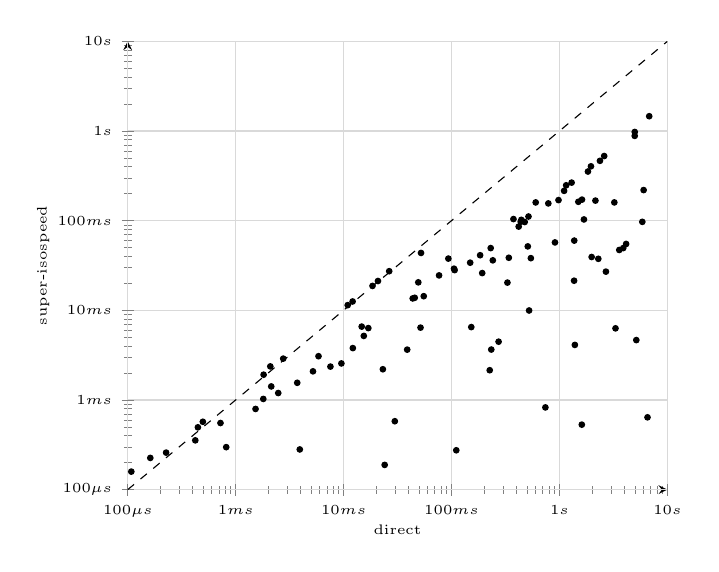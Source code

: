 \begin{tikzpicture}
\begin{axis}[
	font = \tiny,
	axis lines = left,
	axis lines = left,
	grid = major,
	grid style = {draw=gray!30},
	xmode = log,
	ymode = log,
	ymin = 0.1,
	ymax = 10000,
	xmin = 0.1,
	xmax = 10000,
	xlabel = {direct},
	ylabel = {super-isospeed},
	label shift = {-6pt},
	% log ticks with fixed point,
	xtick = {0.1, 1, 10, 100, 1000, 10000, 100000, 1000000, 10000000},
	ytick = {0.1, 1, 10, 100, 1000, 10000, 100000, 1000000, 10000000},
	xticklabels = \empty,
	yticklabels = \empty,
	extra x ticks = {0.1, 1, 10, 100, 1000, 10000, 60000, 600000, 1800000, 3600000},
	extra x tick labels = {$100 {\mu}s$, $1 ms$, $10 ms$, $100 ms$, $1 s$, $10 s$, $1 m.$, $10 m.$, $30 m.$, $1 h$},
	extra y ticks = {0.1, 1, 10, 100, 1000, 10000, 60000, 600000, 1800000, 3600000},
	extra y tick labels = {$100 {\mu}s$, $1 ms$, $10 ms$, $100 ms$, $1 s$, $10 s$, $1 m.$, $10 m.$, $30 m.$, $1 h$},
]
	\addplot [only marks, mark size=1pt] coordinates {
		(7.556, 2.359)
		(1619.26, 171.695)
		(339.77, 38.589)
		(3.931, 0.281)
		(1688.03, 103.219)
		(9.552, 2.558)
		(1.53, 0.795)
		(0.818, 0.298)
		(419.467, 85.917)
		(1105.284, 215.107)
		(375.216, 104.224)
		(1367.645, 21.407)
		(55.341, 14.381)
		(0.227, 0.259)
		(0.724, 0.554)
		(10.927, 11.431)
		(3.722, 1.556)
		(5.861, 3.08)
		(2.762, 2.894)
		(14.729, 6.585)
		(20.834, 21.239)
		(12.192, 3.793)
		(273.139, 4.472)
		(105.489, 29.163)
		(184.238, 41.184)
		(4986.593, 882.835)
		(226.123, 2.149)
		(233.74, 3.655)
		(980.695, 169.656)
		(24.048, 0.189)
		(509.357, 51.658)
		(1612.218, 0.531)
		(5.208, 2.088)
		(52.212, 43.676)
		(329.828, 20.393)
		(2.138, 1.417)
		(6028.6, 219.434)
		(1989.119, 39.358)
		(543.753, 38.205)
		(110.77, 0.275)
		(0.423, 0.355)
		(1497.388, 162.487)
		(2292.9, 37.574)
		(192.646, 26.043)
		(789.577, 155.848)
		(5862.464, 97.063)
		(23.132, 2.203)
		(12.132, 12.561)
		(4989.887, 975.438)
		(6549.95, 0.641)
		(43.732, 13.58)
		(2374.522, 465.127)
		(3584.797, 47.13)
		(1.817, 1.916)
		(2.482, 1.196)
		(477.168, 96.669)
		(49.257, 20.529)
		(1.805, 1.028)
		(152.552, 6.506)
		(45.651, 13.807)
		(106.932, 28.091)
		(1372.262, 59.955)
		(38.873, 3.646)
		(2.096, 2.37)
		(0.447, 0.496)
		(3902.654, 49.454)
		(241.46, 36.129)
		(602.845, 159.809)
		(1959.942, 403.847)
		(16.968, 6.339)
		(5157.583, 4.659)
		(76.738, 24.536)
		(6793.45, 1462.299)
		(443.745, 102.154)
		(1297.729, 265.812)
		(2598.821, 525.984)
		(15.409, 5.185)
		(0.497, 0.572)
		(0.162, 0.226)
		(3309.071, 6.299)
		(741.444, 0.827)
		(26.474, 27.332)
		(3228.432, 159.897)
		(230.812, 49.48)
		(18.549, 18.733)
		(1390.372, 4.116)
		(516.953, 111.307)
		(523.74, 9.962)
		(2156.425, 167.434)
		(1154.557, 248.09)
		(93.553, 37.772)
		(51.648, 6.417)
		(149.0, 34.003)
		(909.621, 57.227)
		(4149.968, 55.006)
		(0.108, 0.159)
		(437.722, 97.278)
		(1837.667, 353.294)
		(2696.526, 27.026)
		(29.847, 0.58)
	};
	\addplot+ [mark=none, black, dashed, domain=0.1:10000] {x};
\end{axis}
\end{tikzpicture}

